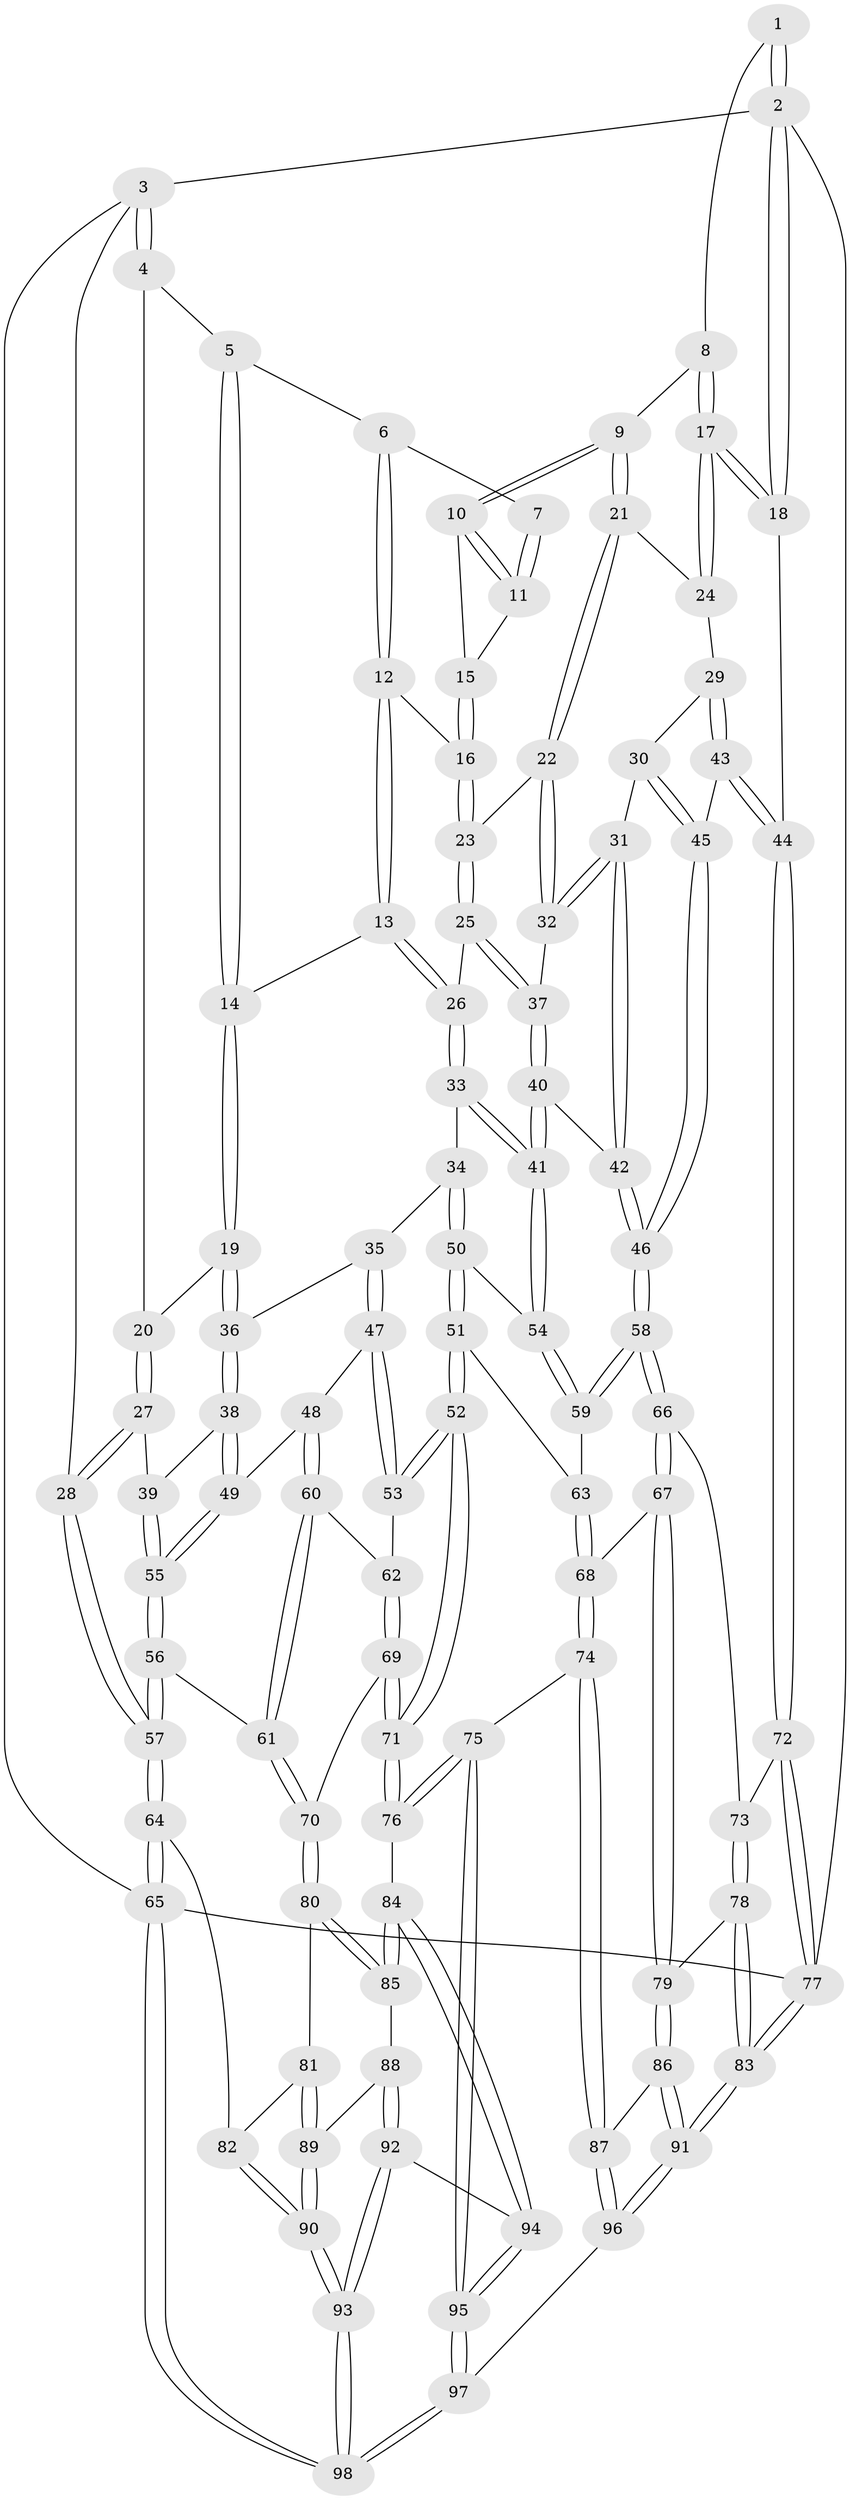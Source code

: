 // Generated by graph-tools (version 1.1) at 2025/38/03/09/25 02:38:33]
// undirected, 98 vertices, 242 edges
graph export_dot {
graph [start="1"]
  node [color=gray90,style=filled];
  1 [pos="+0.8117105534545327+0"];
  2 [pos="+1+0"];
  3 [pos="+0+0"];
  4 [pos="+0+0"];
  5 [pos="+0.41299410331257774+0"];
  6 [pos="+0.5680279097486483+0"];
  7 [pos="+0.76072598491128+0"];
  8 [pos="+0.926814269076344+0.06422929507889086"];
  9 [pos="+0.7955200974205205+0.10274187767671841"];
  10 [pos="+0.7949529805566905+0.10188844811573587"];
  11 [pos="+0.782475878737804+0.0016828551077820904"];
  12 [pos="+0.5899091417664433+0.027612304759665914"];
  13 [pos="+0.4374181452558977+0.17989175641887745"];
  14 [pos="+0.37658972347943+0.14420295871539868"];
  15 [pos="+0.6536008008633473+0.11653690297849242"];
  16 [pos="+0.6266338461316127+0.12087489625079843"];
  17 [pos="+1+0.19375307723724294"];
  18 [pos="+1+0.24314838226410268"];
  19 [pos="+0.2874002140371525+0.18648006665786093"];
  20 [pos="+0.2344722430465196+0.1500064057172416"];
  21 [pos="+0.8158558775028746+0.1813245582626318"];
  22 [pos="+0.8063799147282126+0.18941730752174732"];
  23 [pos="+0.6259422608453913+0.12900999502125876"];
  24 [pos="+0.8286716890766515+0.18519201426728873"];
  25 [pos="+0.6107495628221262+0.2077528341886596"];
  26 [pos="+0.4521490500147125+0.1967192634685072"];
  27 [pos="+0+0.25884329905080766"];
  28 [pos="+0+0.16862037412331154"];
  29 [pos="+0.867685510773768+0.31514607569183056"];
  30 [pos="+0.7855575827423412+0.3356473309683683"];
  31 [pos="+0.7658046759454318+0.3281951051765677"];
  32 [pos="+0.7957336161826988+0.20067534909576829"];
  33 [pos="+0.4487162818740871+0.30584836740746674"];
  34 [pos="+0.41006189330407783+0.35101170993246766"];
  35 [pos="+0.35577682658360443+0.35167380982031515"];
  36 [pos="+0.2839301842387818+0.20490011870497107"];
  37 [pos="+0.6217282631511489+0.2286741060278654"];
  38 [pos="+0.1571508792276628+0.3451898564941713"];
  39 [pos="+0.0643833998681096+0.3099202947181305"];
  40 [pos="+0.6290379915169241+0.3420164987640066"];
  41 [pos="+0.6270957855812073+0.34462515447117986"];
  42 [pos="+0.7322148210877907+0.3409559499673248"];
  43 [pos="+1+0.38699387342640834"];
  44 [pos="+1+0.39144234182624993"];
  45 [pos="+0.8231592231096349+0.391675652695348"];
  46 [pos="+0.7952576752478631+0.533865127945996"];
  47 [pos="+0.34422999388127784+0.36208520492964796"];
  48 [pos="+0.1709093867567227+0.36266738477994664"];
  49 [pos="+0.16424598858562256+0.3554267361709387"];
  50 [pos="+0.46515051209381914+0.4452446370728473"];
  51 [pos="+0.4371368132513929+0.5559038297956431"];
  52 [pos="+0.4198432188925199+0.5752328879989244"];
  53 [pos="+0.3036172650597153+0.508178759500315"];
  54 [pos="+0.6170667221698732+0.38504618584539957"];
  55 [pos="+0.047764598408534496+0.5429033723362234"];
  56 [pos="+0.03937079490149636+0.5805156412275496"];
  57 [pos="+0+0.6249989499503383"];
  58 [pos="+0.7957215272192004+0.5461803799051619"];
  59 [pos="+0.6440349040469494+0.48041448863428754"];
  60 [pos="+0.21728252794672598+0.4974171641390539"];
  61 [pos="+0.08967615685080006+0.5897677122888911"];
  62 [pos="+0.26259420650760124+0.5096595220520344"];
  63 [pos="+0.6011350430172199+0.5304802857705068"];
  64 [pos="+0+0.6544350810939479"];
  65 [pos="+0+1"];
  66 [pos="+0.8016159854928396+0.5532407689211833"];
  67 [pos="+0.6542199877992865+0.7001470187168588"];
  68 [pos="+0.6312962609296314+0.6990295670861884"];
  69 [pos="+0.2446564384819708+0.6585293587140172"];
  70 [pos="+0.16278161261954+0.6847217303519673"];
  71 [pos="+0.4255475857030968+0.6997628530538453"];
  72 [pos="+1+0.46237101099034095"];
  73 [pos="+0.8344800963876327+0.5627609794259991"];
  74 [pos="+0.4780593449815187+0.7603686880452971"];
  75 [pos="+0.4645667114339859+0.7559887642094947"];
  76 [pos="+0.44121321972402644+0.7398695750507013"];
  77 [pos="+1+1"];
  78 [pos="+0.8691666552049333+0.7755250284832717"];
  79 [pos="+0.6906690640430456+0.7355935546492282"];
  80 [pos="+0.16288792703314062+0.6918389850986395"];
  81 [pos="+0.13162838173939723+0.7690399042457716"];
  82 [pos="+0.06706451893527172+0.7851807814658098"];
  83 [pos="+1+1"];
  84 [pos="+0.4377338279015445+0.7416433562908611"];
  85 [pos="+0.2827099550168144+0.7852911746883784"];
  86 [pos="+0.7090664899924182+0.9084128662799519"];
  87 [pos="+0.5101290055156977+0.8137208364330467"];
  88 [pos="+0.2320088478115057+0.8396826421315998"];
  89 [pos="+0.15495621752969488+0.808761026130079"];
  90 [pos="+0.014757428492083599+1"];
  91 [pos="+0.9683870488749377+1"];
  92 [pos="+0.23377060351747148+0.8562192326659959"];
  93 [pos="+0.010598381341590364+1"];
  94 [pos="+0.2973099648563553+0.9117567928545502"];
  95 [pos="+0.3264264682722498+1"];
  96 [pos="+0.5595067028407308+1"];
  97 [pos="+0.31970121603392515+1"];
  98 [pos="+0+1"];
  1 -- 2;
  1 -- 2;
  1 -- 8;
  2 -- 3;
  2 -- 18;
  2 -- 18;
  2 -- 77;
  3 -- 4;
  3 -- 4;
  3 -- 28;
  3 -- 65;
  4 -- 5;
  4 -- 20;
  5 -- 6;
  5 -- 14;
  5 -- 14;
  6 -- 7;
  6 -- 12;
  6 -- 12;
  7 -- 11;
  7 -- 11;
  8 -- 9;
  8 -- 17;
  8 -- 17;
  9 -- 10;
  9 -- 10;
  9 -- 21;
  9 -- 21;
  10 -- 11;
  10 -- 11;
  10 -- 15;
  11 -- 15;
  12 -- 13;
  12 -- 13;
  12 -- 16;
  13 -- 14;
  13 -- 26;
  13 -- 26;
  14 -- 19;
  14 -- 19;
  15 -- 16;
  15 -- 16;
  16 -- 23;
  16 -- 23;
  17 -- 18;
  17 -- 18;
  17 -- 24;
  17 -- 24;
  18 -- 44;
  19 -- 20;
  19 -- 36;
  19 -- 36;
  20 -- 27;
  20 -- 27;
  21 -- 22;
  21 -- 22;
  21 -- 24;
  22 -- 23;
  22 -- 32;
  22 -- 32;
  23 -- 25;
  23 -- 25;
  24 -- 29;
  25 -- 26;
  25 -- 37;
  25 -- 37;
  26 -- 33;
  26 -- 33;
  27 -- 28;
  27 -- 28;
  27 -- 39;
  28 -- 57;
  28 -- 57;
  29 -- 30;
  29 -- 43;
  29 -- 43;
  30 -- 31;
  30 -- 45;
  30 -- 45;
  31 -- 32;
  31 -- 32;
  31 -- 42;
  31 -- 42;
  32 -- 37;
  33 -- 34;
  33 -- 41;
  33 -- 41;
  34 -- 35;
  34 -- 50;
  34 -- 50;
  35 -- 36;
  35 -- 47;
  35 -- 47;
  36 -- 38;
  36 -- 38;
  37 -- 40;
  37 -- 40;
  38 -- 39;
  38 -- 49;
  38 -- 49;
  39 -- 55;
  39 -- 55;
  40 -- 41;
  40 -- 41;
  40 -- 42;
  41 -- 54;
  41 -- 54;
  42 -- 46;
  42 -- 46;
  43 -- 44;
  43 -- 44;
  43 -- 45;
  44 -- 72;
  44 -- 72;
  45 -- 46;
  45 -- 46;
  46 -- 58;
  46 -- 58;
  47 -- 48;
  47 -- 53;
  47 -- 53;
  48 -- 49;
  48 -- 60;
  48 -- 60;
  49 -- 55;
  49 -- 55;
  50 -- 51;
  50 -- 51;
  50 -- 54;
  51 -- 52;
  51 -- 52;
  51 -- 63;
  52 -- 53;
  52 -- 53;
  52 -- 71;
  52 -- 71;
  53 -- 62;
  54 -- 59;
  54 -- 59;
  55 -- 56;
  55 -- 56;
  56 -- 57;
  56 -- 57;
  56 -- 61;
  57 -- 64;
  57 -- 64;
  58 -- 59;
  58 -- 59;
  58 -- 66;
  58 -- 66;
  59 -- 63;
  60 -- 61;
  60 -- 61;
  60 -- 62;
  61 -- 70;
  61 -- 70;
  62 -- 69;
  62 -- 69;
  63 -- 68;
  63 -- 68;
  64 -- 65;
  64 -- 65;
  64 -- 82;
  65 -- 98;
  65 -- 98;
  65 -- 77;
  66 -- 67;
  66 -- 67;
  66 -- 73;
  67 -- 68;
  67 -- 79;
  67 -- 79;
  68 -- 74;
  68 -- 74;
  69 -- 70;
  69 -- 71;
  69 -- 71;
  70 -- 80;
  70 -- 80;
  71 -- 76;
  71 -- 76;
  72 -- 73;
  72 -- 77;
  72 -- 77;
  73 -- 78;
  73 -- 78;
  74 -- 75;
  74 -- 87;
  74 -- 87;
  75 -- 76;
  75 -- 76;
  75 -- 95;
  75 -- 95;
  76 -- 84;
  77 -- 83;
  77 -- 83;
  78 -- 79;
  78 -- 83;
  78 -- 83;
  79 -- 86;
  79 -- 86;
  80 -- 81;
  80 -- 85;
  80 -- 85;
  81 -- 82;
  81 -- 89;
  81 -- 89;
  82 -- 90;
  82 -- 90;
  83 -- 91;
  83 -- 91;
  84 -- 85;
  84 -- 85;
  84 -- 94;
  84 -- 94;
  85 -- 88;
  86 -- 87;
  86 -- 91;
  86 -- 91;
  87 -- 96;
  87 -- 96;
  88 -- 89;
  88 -- 92;
  88 -- 92;
  89 -- 90;
  89 -- 90;
  90 -- 93;
  90 -- 93;
  91 -- 96;
  91 -- 96;
  92 -- 93;
  92 -- 93;
  92 -- 94;
  93 -- 98;
  93 -- 98;
  94 -- 95;
  94 -- 95;
  95 -- 97;
  95 -- 97;
  96 -- 97;
  97 -- 98;
  97 -- 98;
}

